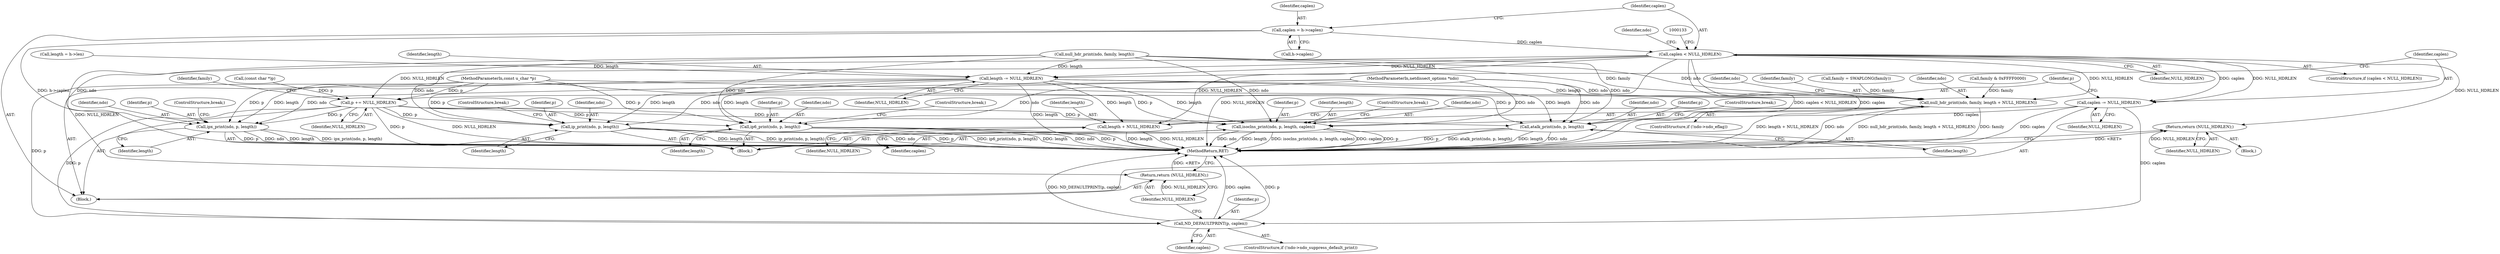 digraph "1_tcpdump_1dcd10aceabbc03bf571ea32b892c522cbe923de_12@pointer" {
"1000114" [label="(Call,caplen = h->caplen)"];
"1000121" [label="(Call,caplen < NULL_HDRLEN)"];
"1000129" [label="(Return,return (NULL_HDRLEN);)"];
"1000159" [label="(Call,length -= NULL_HDRLEN)"];
"1000172" [label="(Call,ip_print(ndo, p, length))"];
"1000180" [label="(Call,ip6_print(ndo, p, length))"];
"1000186" [label="(Call,isoclns_print(ndo, p, length, caplen))"];
"1000193" [label="(Call,atalk_print(ndo, p, length))"];
"1000199" [label="(Call,ipx_print(ndo, p, length))"];
"1000210" [label="(Call,null_hdr_print(ndo, family, length + NULL_HDRLEN))"];
"1000213" [label="(Call,length + NULL_HDRLEN)"];
"1000162" [label="(Call,caplen -= NULL_HDRLEN)"];
"1000221" [label="(Call,ND_DEFAULTPRINT(p, caplen))"];
"1000165" [label="(Call,p += NULL_HDRLEN)"];
"1000224" [label="(Return,return (NULL_HDRLEN);)"];
"1000108" [label="(Call,length = h->len)"];
"1000116" [label="(Call,h->caplen)"];
"1000226" [label="(MethodReturn,RET)"];
"1000130" [label="(Identifier,NULL_HDRLEN)"];
"1000189" [label="(Identifier,length)"];
"1000184" [label="(ControlStructure,break;)"];
"1000219" [label="(Identifier,ndo)"];
"1000106" [label="(Block,)"];
"1000199" [label="(Call,ipx_print(ndo, p, length))"];
"1000170" [label="(Block,)"];
"1000182" [label="(Identifier,p)"];
"1000163" [label="(Identifier,caplen)"];
"1000221" [label="(Call,ND_DEFAULTPRINT(p, caplen))"];
"1000223" [label="(Identifier,caplen)"];
"1000114" [label="(Call,caplen = h->caplen)"];
"1000197" [label="(ControlStructure,break;)"];
"1000136" [label="(Call,(const char *)p)"];
"1000167" [label="(Identifier,NULL_HDRLEN)"];
"1000120" [label="(ControlStructure,if (caplen < NULL_HDRLEN))"];
"1000115" [label="(Identifier,caplen)"];
"1000180" [label="(Call,ip6_print(ndo, p, length))"];
"1000194" [label="(Identifier,ndo)"];
"1000196" [label="(Identifier,length)"];
"1000166" [label="(Identifier,p)"];
"1000127" [label="(Identifier,ndo)"];
"1000225" [label="(Identifier,NULL_HDRLEN)"];
"1000212" [label="(Identifier,family)"];
"1000205" [label="(ControlStructure,if (!ndo->ndo_eflag))"];
"1000174" [label="(Identifier,p)"];
"1000124" [label="(Block,)"];
"1000213" [label="(Call,length + NULL_HDRLEN)"];
"1000193" [label="(Call,atalk_print(ndo, p, length))"];
"1000173" [label="(Identifier,ndo)"];
"1000129" [label="(Return,return (NULL_HDRLEN);)"];
"1000123" [label="(Identifier,NULL_HDRLEN)"];
"1000190" [label="(Identifier,caplen)"];
"1000191" [label="(ControlStructure,break;)"];
"1000186" [label="(Call,isoclns_print(ndo, p, length, caplen))"];
"1000147" [label="(Call,family = SWAPLONG(family))"];
"1000176" [label="(ControlStructure,break;)"];
"1000187" [label="(Identifier,ndo)"];
"1000211" [label="(Identifier,ndo)"];
"1000200" [label="(Identifier,ndo)"];
"1000159" [label="(Call,length -= NULL_HDRLEN)"];
"1000216" [label="(ControlStructure,if (!ndo->ndo_suppress_default_print))"];
"1000165" [label="(Call,p += NULL_HDRLEN)"];
"1000224" [label="(Return,return (NULL_HDRLEN);)"];
"1000172" [label="(Call,ip_print(ndo, p, length))"];
"1000175" [label="(Identifier,length)"];
"1000161" [label="(Identifier,NULL_HDRLEN)"];
"1000183" [label="(Identifier,length)"];
"1000195" [label="(Identifier,p)"];
"1000210" [label="(Call,null_hdr_print(ndo, family, length + NULL_HDRLEN))"];
"1000222" [label="(Identifier,p)"];
"1000214" [label="(Identifier,length)"];
"1000181" [label="(Identifier,ndo)"];
"1000201" [label="(Identifier,p)"];
"1000203" [label="(ControlStructure,break;)"];
"1000155" [label="(Call,null_hdr_print(ndo, family, length))"];
"1000202" [label="(Identifier,length)"];
"1000122" [label="(Identifier,caplen)"];
"1000103" [label="(MethodParameterIn,netdissect_options *ndo)"];
"1000162" [label="(Call,caplen -= NULL_HDRLEN)"];
"1000160" [label="(Identifier,length)"];
"1000143" [label="(Call,family & 0xFFFF0000)"];
"1000164" [label="(Identifier,NULL_HDRLEN)"];
"1000169" [label="(Identifier,family)"];
"1000215" [label="(Identifier,NULL_HDRLEN)"];
"1000105" [label="(MethodParameterIn,const u_char *p)"];
"1000121" [label="(Call,caplen < NULL_HDRLEN)"];
"1000188" [label="(Identifier,p)"];
"1000114" -> "1000106"  [label="AST: "];
"1000114" -> "1000116"  [label="CFG: "];
"1000115" -> "1000114"  [label="AST: "];
"1000116" -> "1000114"  [label="AST: "];
"1000122" -> "1000114"  [label="CFG: "];
"1000114" -> "1000226"  [label="DDG: h->caplen"];
"1000114" -> "1000121"  [label="DDG: caplen"];
"1000121" -> "1000120"  [label="AST: "];
"1000121" -> "1000123"  [label="CFG: "];
"1000122" -> "1000121"  [label="AST: "];
"1000123" -> "1000121"  [label="AST: "];
"1000127" -> "1000121"  [label="CFG: "];
"1000133" -> "1000121"  [label="CFG: "];
"1000121" -> "1000226"  [label="DDG: NULL_HDRLEN"];
"1000121" -> "1000226"  [label="DDG: caplen < NULL_HDRLEN"];
"1000121" -> "1000226"  [label="DDG: caplen"];
"1000121" -> "1000129"  [label="DDG: NULL_HDRLEN"];
"1000121" -> "1000159"  [label="DDG: NULL_HDRLEN"];
"1000121" -> "1000162"  [label="DDG: NULL_HDRLEN"];
"1000121" -> "1000162"  [label="DDG: caplen"];
"1000121" -> "1000165"  [label="DDG: NULL_HDRLEN"];
"1000121" -> "1000210"  [label="DDG: NULL_HDRLEN"];
"1000121" -> "1000213"  [label="DDG: NULL_HDRLEN"];
"1000121" -> "1000224"  [label="DDG: NULL_HDRLEN"];
"1000129" -> "1000124"  [label="AST: "];
"1000129" -> "1000130"  [label="CFG: "];
"1000130" -> "1000129"  [label="AST: "];
"1000226" -> "1000129"  [label="CFG: "];
"1000129" -> "1000226"  [label="DDG: <RET>"];
"1000130" -> "1000129"  [label="DDG: NULL_HDRLEN"];
"1000159" -> "1000106"  [label="AST: "];
"1000159" -> "1000161"  [label="CFG: "];
"1000160" -> "1000159"  [label="AST: "];
"1000161" -> "1000159"  [label="AST: "];
"1000163" -> "1000159"  [label="CFG: "];
"1000159" -> "1000226"  [label="DDG: length"];
"1000155" -> "1000159"  [label="DDG: length"];
"1000108" -> "1000159"  [label="DDG: length"];
"1000159" -> "1000172"  [label="DDG: length"];
"1000159" -> "1000180"  [label="DDG: length"];
"1000159" -> "1000186"  [label="DDG: length"];
"1000159" -> "1000193"  [label="DDG: length"];
"1000159" -> "1000199"  [label="DDG: length"];
"1000159" -> "1000210"  [label="DDG: length"];
"1000159" -> "1000213"  [label="DDG: length"];
"1000172" -> "1000170"  [label="AST: "];
"1000172" -> "1000175"  [label="CFG: "];
"1000173" -> "1000172"  [label="AST: "];
"1000174" -> "1000172"  [label="AST: "];
"1000175" -> "1000172"  [label="AST: "];
"1000176" -> "1000172"  [label="CFG: "];
"1000172" -> "1000226"  [label="DDG: ip_print(ndo, p, length)"];
"1000172" -> "1000226"  [label="DDG: ndo"];
"1000172" -> "1000226"  [label="DDG: p"];
"1000172" -> "1000226"  [label="DDG: length"];
"1000155" -> "1000172"  [label="DDG: ndo"];
"1000103" -> "1000172"  [label="DDG: ndo"];
"1000165" -> "1000172"  [label="DDG: p"];
"1000105" -> "1000172"  [label="DDG: p"];
"1000180" -> "1000170"  [label="AST: "];
"1000180" -> "1000183"  [label="CFG: "];
"1000181" -> "1000180"  [label="AST: "];
"1000182" -> "1000180"  [label="AST: "];
"1000183" -> "1000180"  [label="AST: "];
"1000184" -> "1000180"  [label="CFG: "];
"1000180" -> "1000226"  [label="DDG: ndo"];
"1000180" -> "1000226"  [label="DDG: p"];
"1000180" -> "1000226"  [label="DDG: ip6_print(ndo, p, length)"];
"1000180" -> "1000226"  [label="DDG: length"];
"1000155" -> "1000180"  [label="DDG: ndo"];
"1000103" -> "1000180"  [label="DDG: ndo"];
"1000165" -> "1000180"  [label="DDG: p"];
"1000105" -> "1000180"  [label="DDG: p"];
"1000186" -> "1000170"  [label="AST: "];
"1000186" -> "1000190"  [label="CFG: "];
"1000187" -> "1000186"  [label="AST: "];
"1000188" -> "1000186"  [label="AST: "];
"1000189" -> "1000186"  [label="AST: "];
"1000190" -> "1000186"  [label="AST: "];
"1000191" -> "1000186"  [label="CFG: "];
"1000186" -> "1000226"  [label="DDG: isoclns_print(ndo, p, length, caplen)"];
"1000186" -> "1000226"  [label="DDG: caplen"];
"1000186" -> "1000226"  [label="DDG: p"];
"1000186" -> "1000226"  [label="DDG: ndo"];
"1000186" -> "1000226"  [label="DDG: length"];
"1000155" -> "1000186"  [label="DDG: ndo"];
"1000103" -> "1000186"  [label="DDG: ndo"];
"1000165" -> "1000186"  [label="DDG: p"];
"1000105" -> "1000186"  [label="DDG: p"];
"1000162" -> "1000186"  [label="DDG: caplen"];
"1000193" -> "1000170"  [label="AST: "];
"1000193" -> "1000196"  [label="CFG: "];
"1000194" -> "1000193"  [label="AST: "];
"1000195" -> "1000193"  [label="AST: "];
"1000196" -> "1000193"  [label="AST: "];
"1000197" -> "1000193"  [label="CFG: "];
"1000193" -> "1000226"  [label="DDG: ndo"];
"1000193" -> "1000226"  [label="DDG: p"];
"1000193" -> "1000226"  [label="DDG: atalk_print(ndo, p, length)"];
"1000193" -> "1000226"  [label="DDG: length"];
"1000155" -> "1000193"  [label="DDG: ndo"];
"1000103" -> "1000193"  [label="DDG: ndo"];
"1000165" -> "1000193"  [label="DDG: p"];
"1000105" -> "1000193"  [label="DDG: p"];
"1000199" -> "1000170"  [label="AST: "];
"1000199" -> "1000202"  [label="CFG: "];
"1000200" -> "1000199"  [label="AST: "];
"1000201" -> "1000199"  [label="AST: "];
"1000202" -> "1000199"  [label="AST: "];
"1000203" -> "1000199"  [label="CFG: "];
"1000199" -> "1000226"  [label="DDG: ipx_print(ndo, p, length)"];
"1000199" -> "1000226"  [label="DDG: p"];
"1000199" -> "1000226"  [label="DDG: ndo"];
"1000199" -> "1000226"  [label="DDG: length"];
"1000155" -> "1000199"  [label="DDG: ndo"];
"1000103" -> "1000199"  [label="DDG: ndo"];
"1000165" -> "1000199"  [label="DDG: p"];
"1000105" -> "1000199"  [label="DDG: p"];
"1000210" -> "1000205"  [label="AST: "];
"1000210" -> "1000213"  [label="CFG: "];
"1000211" -> "1000210"  [label="AST: "];
"1000212" -> "1000210"  [label="AST: "];
"1000213" -> "1000210"  [label="AST: "];
"1000219" -> "1000210"  [label="CFG: "];
"1000210" -> "1000226"  [label="DDG: null_hdr_print(ndo, family, length + NULL_HDRLEN)"];
"1000210" -> "1000226"  [label="DDG: family"];
"1000210" -> "1000226"  [label="DDG: length + NULL_HDRLEN"];
"1000210" -> "1000226"  [label="DDG: ndo"];
"1000155" -> "1000210"  [label="DDG: ndo"];
"1000155" -> "1000210"  [label="DDG: family"];
"1000103" -> "1000210"  [label="DDG: ndo"];
"1000143" -> "1000210"  [label="DDG: family"];
"1000147" -> "1000210"  [label="DDG: family"];
"1000213" -> "1000215"  [label="CFG: "];
"1000214" -> "1000213"  [label="AST: "];
"1000215" -> "1000213"  [label="AST: "];
"1000213" -> "1000226"  [label="DDG: NULL_HDRLEN"];
"1000213" -> "1000226"  [label="DDG: length"];
"1000162" -> "1000106"  [label="AST: "];
"1000162" -> "1000164"  [label="CFG: "];
"1000163" -> "1000162"  [label="AST: "];
"1000164" -> "1000162"  [label="AST: "];
"1000166" -> "1000162"  [label="CFG: "];
"1000162" -> "1000226"  [label="DDG: caplen"];
"1000162" -> "1000221"  [label="DDG: caplen"];
"1000221" -> "1000216"  [label="AST: "];
"1000221" -> "1000223"  [label="CFG: "];
"1000222" -> "1000221"  [label="AST: "];
"1000223" -> "1000221"  [label="AST: "];
"1000225" -> "1000221"  [label="CFG: "];
"1000221" -> "1000226"  [label="DDG: ND_DEFAULTPRINT(p, caplen)"];
"1000221" -> "1000226"  [label="DDG: caplen"];
"1000221" -> "1000226"  [label="DDG: p"];
"1000165" -> "1000221"  [label="DDG: p"];
"1000105" -> "1000221"  [label="DDG: p"];
"1000165" -> "1000106"  [label="AST: "];
"1000165" -> "1000167"  [label="CFG: "];
"1000166" -> "1000165"  [label="AST: "];
"1000167" -> "1000165"  [label="AST: "];
"1000169" -> "1000165"  [label="CFG: "];
"1000165" -> "1000226"  [label="DDG: p"];
"1000165" -> "1000226"  [label="DDG: NULL_HDRLEN"];
"1000136" -> "1000165"  [label="DDG: p"];
"1000105" -> "1000165"  [label="DDG: p"];
"1000224" -> "1000106"  [label="AST: "];
"1000224" -> "1000225"  [label="CFG: "];
"1000225" -> "1000224"  [label="AST: "];
"1000226" -> "1000224"  [label="CFG: "];
"1000224" -> "1000226"  [label="DDG: <RET>"];
"1000225" -> "1000224"  [label="DDG: NULL_HDRLEN"];
}
